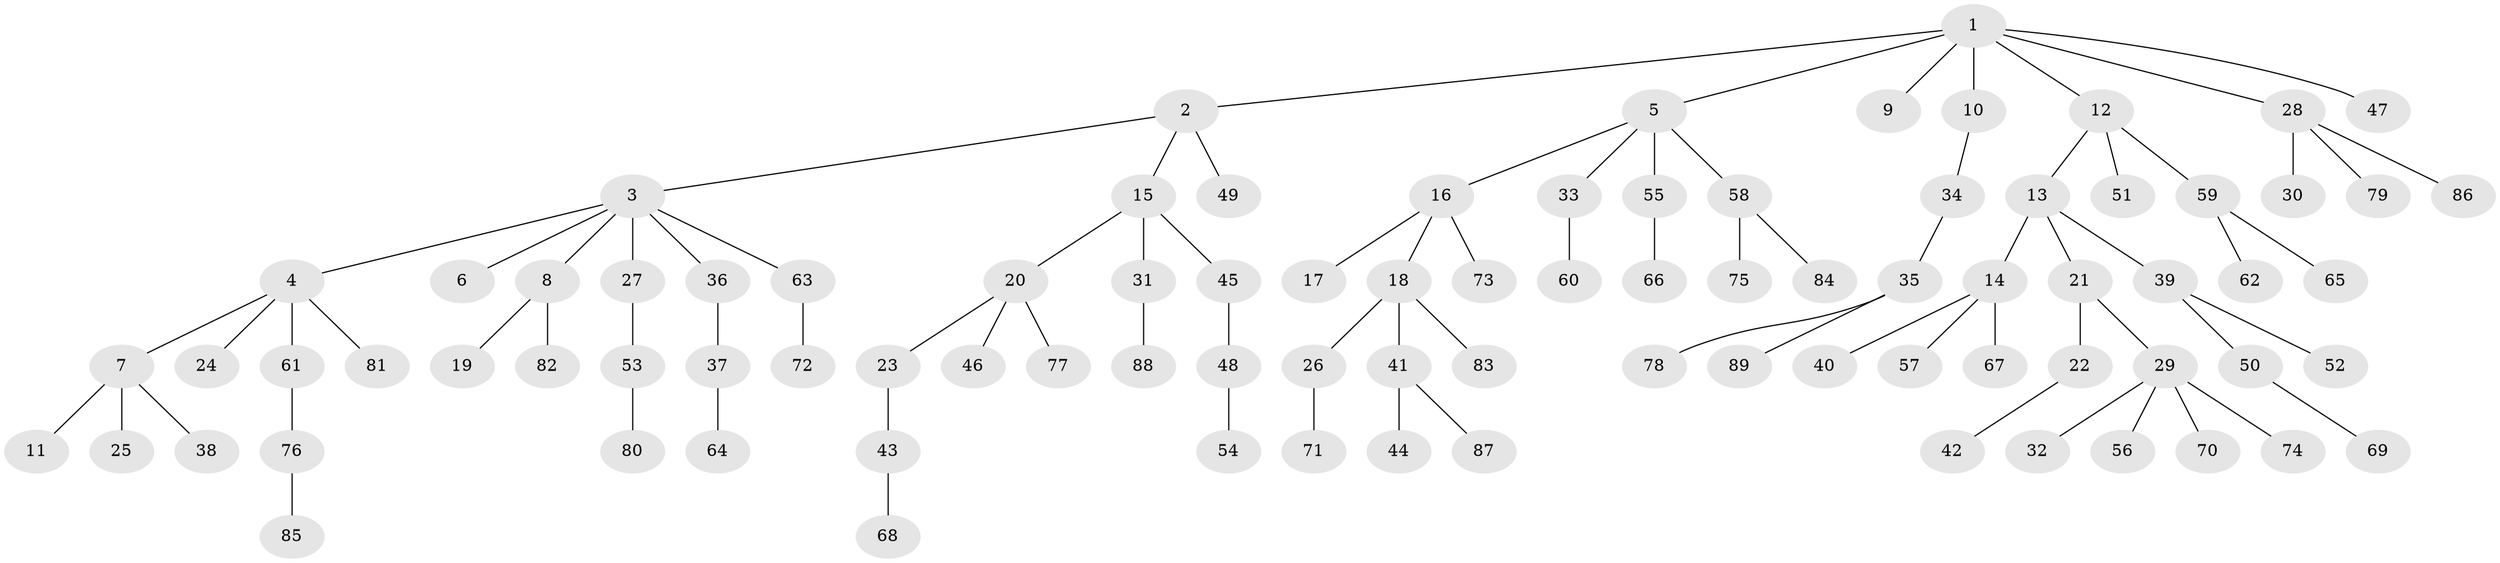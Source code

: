 // Generated by graph-tools (version 1.1) at 2025/36/03/09/25 02:36:48]
// undirected, 89 vertices, 88 edges
graph export_dot {
graph [start="1"]
  node [color=gray90,style=filled];
  1;
  2;
  3;
  4;
  5;
  6;
  7;
  8;
  9;
  10;
  11;
  12;
  13;
  14;
  15;
  16;
  17;
  18;
  19;
  20;
  21;
  22;
  23;
  24;
  25;
  26;
  27;
  28;
  29;
  30;
  31;
  32;
  33;
  34;
  35;
  36;
  37;
  38;
  39;
  40;
  41;
  42;
  43;
  44;
  45;
  46;
  47;
  48;
  49;
  50;
  51;
  52;
  53;
  54;
  55;
  56;
  57;
  58;
  59;
  60;
  61;
  62;
  63;
  64;
  65;
  66;
  67;
  68;
  69;
  70;
  71;
  72;
  73;
  74;
  75;
  76;
  77;
  78;
  79;
  80;
  81;
  82;
  83;
  84;
  85;
  86;
  87;
  88;
  89;
  1 -- 2;
  1 -- 5;
  1 -- 9;
  1 -- 10;
  1 -- 12;
  1 -- 28;
  1 -- 47;
  2 -- 3;
  2 -- 15;
  2 -- 49;
  3 -- 4;
  3 -- 6;
  3 -- 8;
  3 -- 27;
  3 -- 36;
  3 -- 63;
  4 -- 7;
  4 -- 24;
  4 -- 61;
  4 -- 81;
  5 -- 16;
  5 -- 33;
  5 -- 55;
  5 -- 58;
  7 -- 11;
  7 -- 25;
  7 -- 38;
  8 -- 19;
  8 -- 82;
  10 -- 34;
  12 -- 13;
  12 -- 51;
  12 -- 59;
  13 -- 14;
  13 -- 21;
  13 -- 39;
  14 -- 40;
  14 -- 57;
  14 -- 67;
  15 -- 20;
  15 -- 31;
  15 -- 45;
  16 -- 17;
  16 -- 18;
  16 -- 73;
  18 -- 26;
  18 -- 41;
  18 -- 83;
  20 -- 23;
  20 -- 46;
  20 -- 77;
  21 -- 22;
  21 -- 29;
  22 -- 42;
  23 -- 43;
  26 -- 71;
  27 -- 53;
  28 -- 30;
  28 -- 79;
  28 -- 86;
  29 -- 32;
  29 -- 56;
  29 -- 70;
  29 -- 74;
  31 -- 88;
  33 -- 60;
  34 -- 35;
  35 -- 78;
  35 -- 89;
  36 -- 37;
  37 -- 64;
  39 -- 50;
  39 -- 52;
  41 -- 44;
  41 -- 87;
  43 -- 68;
  45 -- 48;
  48 -- 54;
  50 -- 69;
  53 -- 80;
  55 -- 66;
  58 -- 75;
  58 -- 84;
  59 -- 62;
  59 -- 65;
  61 -- 76;
  63 -- 72;
  76 -- 85;
}
